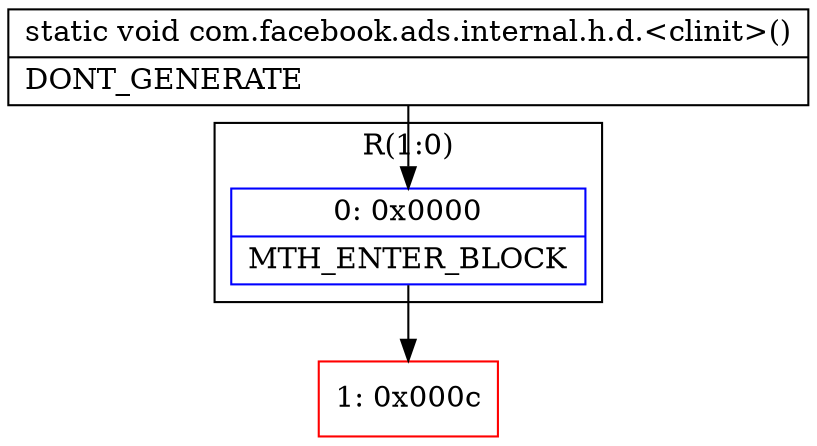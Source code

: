 digraph "CFG forcom.facebook.ads.internal.h.d.\<clinit\>()V" {
subgraph cluster_Region_665318466 {
label = "R(1:0)";
node [shape=record,color=blue];
Node_0 [shape=record,label="{0\:\ 0x0000|MTH_ENTER_BLOCK\l}"];
}
Node_1 [shape=record,color=red,label="{1\:\ 0x000c}"];
MethodNode[shape=record,label="{static void com.facebook.ads.internal.h.d.\<clinit\>()  | DONT_GENERATE\l}"];
MethodNode -> Node_0;
Node_0 -> Node_1;
}

